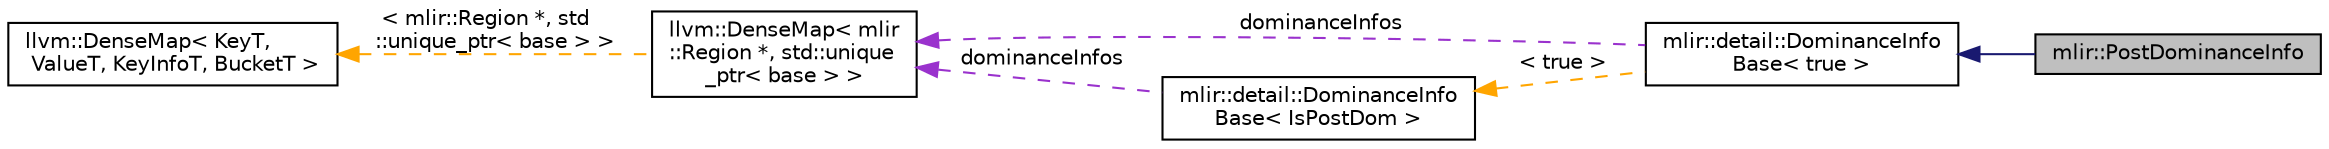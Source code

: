 digraph "mlir::PostDominanceInfo"
{
  bgcolor="transparent";
  edge [fontname="Helvetica",fontsize="10",labelfontname="Helvetica",labelfontsize="10"];
  node [fontname="Helvetica",fontsize="10",shape=record];
  rankdir="LR";
  Node3 [label="mlir::PostDominanceInfo",height=0.2,width=0.4,color="black", fillcolor="grey75", style="filled", fontcolor="black"];
  Node4 -> Node3 [dir="back",color="midnightblue",fontsize="10",style="solid",fontname="Helvetica"];
  Node4 [label="mlir::detail::DominanceInfo\lBase\< true \>",height=0.2,width=0.4,color="black",URL="$classmlir_1_1detail_1_1DominanceInfoBase.html"];
  Node5 -> Node4 [dir="back",color="darkorchid3",fontsize="10",style="dashed",label=" dominanceInfos" ,fontname="Helvetica"];
  Node5 [label="llvm::DenseMap\< mlir\l::Region *, std::unique\l_ptr\< base \> \>",height=0.2,width=0.4,color="black",URL="$classllvm_1_1DenseMap.html"];
  Node6 -> Node5 [dir="back",color="orange",fontsize="10",style="dashed",label=" \< mlir::Region *, std\l::unique_ptr\< base \> \>" ,fontname="Helvetica"];
  Node6 [label="llvm::DenseMap\< KeyT,\l ValueT, KeyInfoT, BucketT \>",height=0.2,width=0.4,color="black",URL="$classllvm_1_1DenseMap.html"];
  Node7 -> Node4 [dir="back",color="orange",fontsize="10",style="dashed",label=" \< true \>" ,fontname="Helvetica"];
  Node7 [label="mlir::detail::DominanceInfo\lBase\< IsPostDom \>",height=0.2,width=0.4,color="black",URL="$classmlir_1_1detail_1_1DominanceInfoBase.html"];
  Node5 -> Node7 [dir="back",color="darkorchid3",fontsize="10",style="dashed",label=" dominanceInfos" ,fontname="Helvetica"];
}
